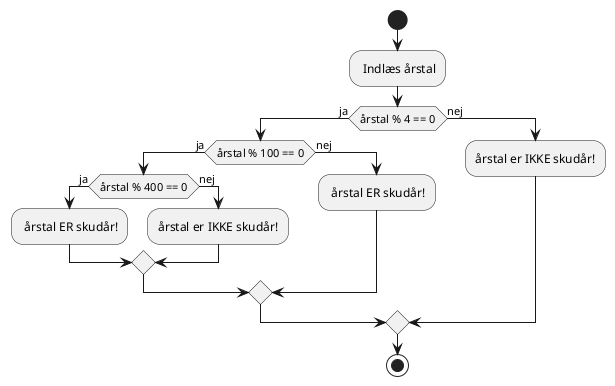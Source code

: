 @startuml

start
scale max 1000 height

: Indlæs årstal;

'floating note right: Inddata

if (årstal % 4 == 0) then (ja)
    if (årstal % 100 == 0) then (ja)
        if (årstal % 400 == 0) then (ja)
            : årstal ER skudår!;
' floating note right: Uddata
        else (nej)
            :årstal er IKKE skudår!;
'            floating note right: Uddata
        endif
    else (nej)
        : årstal ER skudår!;
'        floating note right: Uddata
    endif
else (nej)
    :årstal er IKKE skudår!;
'    floating note right: Uddata
endif

stop 

@enduml

@startuml

start
scale max 1000 height

: Indlæs årstal;

if (årstal % 4 == 0 && (årstal % 100 != 0 || årstal % 400 == 0)) then (ja)
    : årstal ER skudår!;
else (nej)
    :årstal er IKKE skudår!;
endif

stop 

@enduml